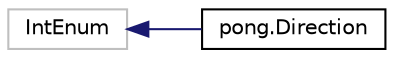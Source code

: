 digraph "Graphical Class Hierarchy"
{
 // LATEX_PDF_SIZE
  edge [fontname="Helvetica",fontsize="10",labelfontname="Helvetica",labelfontsize="10"];
  node [fontname="Helvetica",fontsize="10",shape=record];
  rankdir="LR";
  Node40 [label="IntEnum",height=0.2,width=0.4,color="grey75", fillcolor="white", style="filled",tooltip=" "];
  Node40 -> Node0 [dir="back",color="midnightblue",fontsize="10",style="solid",fontname="Helvetica"];
  Node0 [label="pong.Direction",height=0.2,width=0.4,color="black", fillcolor="white", style="filled",URL="$classpong_1_1Direction.html",tooltip=" "];
}
